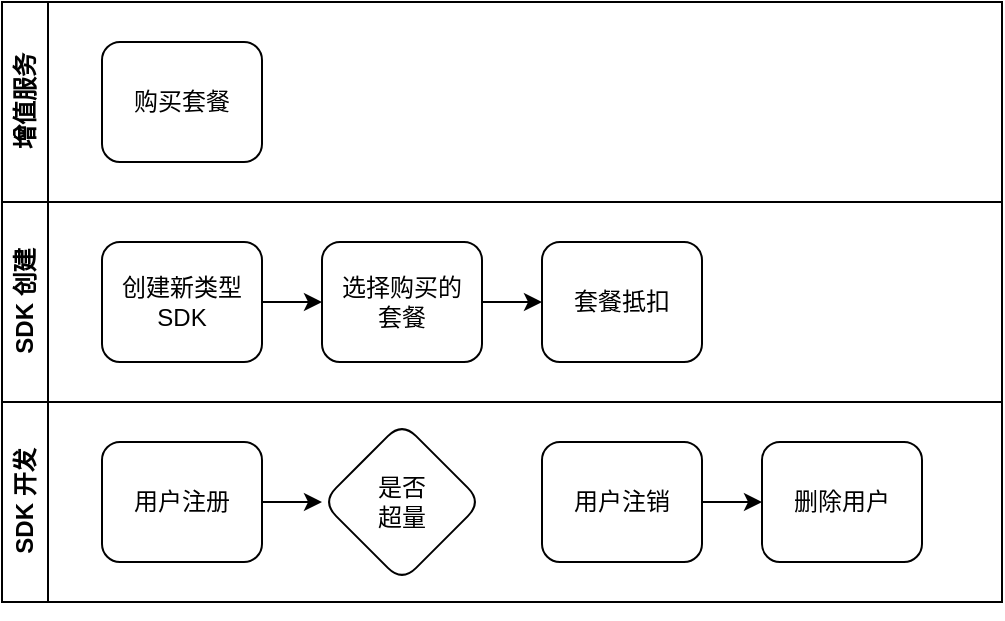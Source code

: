 <mxfile version="24.4.13" type="github">
  <diagram name="多 SDK 套餐" id="GKP_1afsvZRX7d36DQRf">
    <mxGraphModel dx="900" dy="528" grid="1" gridSize="10" guides="1" tooltips="1" connect="1" arrows="1" fold="1" page="1" pageScale="1" pageWidth="827" pageHeight="1169" math="0" shadow="0">
      <root>
        <mxCell id="0" />
        <mxCell id="1" parent="0" />
        <mxCell id="H1jCAznNCiDQPqvQXg3_-2" value="" style="swimlane;startSize=0;" vertex="1" parent="1">
          <mxGeometry x="10" y="10" width="500" height="300" as="geometry" />
        </mxCell>
        <mxCell id="H1jCAznNCiDQPqvQXg3_-3" value="增值服务" style="swimlane;horizontal=0;whiteSpace=wrap;html=1;" vertex="1" parent="H1jCAznNCiDQPqvQXg3_-2">
          <mxGeometry width="500" height="100" as="geometry" />
        </mxCell>
        <mxCell id="H1jCAznNCiDQPqvQXg3_-11" value="购买套餐" style="rounded=1;whiteSpace=wrap;html=1;" vertex="1" parent="H1jCAznNCiDQPqvQXg3_-3">
          <mxGeometry x="50" y="20" width="80" height="60" as="geometry" />
        </mxCell>
        <mxCell id="H1jCAznNCiDQPqvQXg3_-8" value="SDK 创建" style="swimlane;horizontal=0;whiteSpace=wrap;html=1;" vertex="1" parent="H1jCAznNCiDQPqvQXg3_-2">
          <mxGeometry y="100" width="500" height="100" as="geometry" />
        </mxCell>
        <mxCell id="H1jCAznNCiDQPqvQXg3_-14" value="" style="edgeStyle=orthogonalEdgeStyle;rounded=0;orthogonalLoop=1;jettySize=auto;html=1;" edge="1" parent="H1jCAznNCiDQPqvQXg3_-8" source="H1jCAznNCiDQPqvQXg3_-12" target="H1jCAznNCiDQPqvQXg3_-13">
          <mxGeometry relative="1" as="geometry" />
        </mxCell>
        <mxCell id="H1jCAznNCiDQPqvQXg3_-12" value="创建新类型 SDK" style="rounded=1;whiteSpace=wrap;html=1;" vertex="1" parent="H1jCAznNCiDQPqvQXg3_-8">
          <mxGeometry x="50" y="20" width="80" height="60" as="geometry" />
        </mxCell>
        <mxCell id="H1jCAznNCiDQPqvQXg3_-16" value="" style="edgeStyle=orthogonalEdgeStyle;rounded=0;orthogonalLoop=1;jettySize=auto;html=1;" edge="1" parent="H1jCAznNCiDQPqvQXg3_-8" source="H1jCAznNCiDQPqvQXg3_-13" target="H1jCAznNCiDQPqvQXg3_-15">
          <mxGeometry relative="1" as="geometry" />
        </mxCell>
        <mxCell id="H1jCAznNCiDQPqvQXg3_-13" value="选择购买的&lt;div&gt;套餐&lt;/div&gt;" style="rounded=1;whiteSpace=wrap;html=1;" vertex="1" parent="H1jCAznNCiDQPqvQXg3_-8">
          <mxGeometry x="160" y="20" width="80" height="60" as="geometry" />
        </mxCell>
        <mxCell id="H1jCAznNCiDQPqvQXg3_-15" value="套餐抵扣" style="rounded=1;whiteSpace=wrap;html=1;" vertex="1" parent="H1jCAznNCiDQPqvQXg3_-8">
          <mxGeometry x="270" y="20" width="80" height="60" as="geometry" />
        </mxCell>
        <mxCell id="H1jCAznNCiDQPqvQXg3_-9" value="SDK 开发" style="swimlane;horizontal=0;whiteSpace=wrap;html=1;" vertex="1" parent="H1jCAznNCiDQPqvQXg3_-2">
          <mxGeometry y="200" width="500" height="100" as="geometry" />
        </mxCell>
        <mxCell id="H1jCAznNCiDQPqvQXg3_-21" value="" style="edgeStyle=orthogonalEdgeStyle;rounded=0;orthogonalLoop=1;jettySize=auto;html=1;" edge="1" parent="H1jCAznNCiDQPqvQXg3_-9" source="H1jCAznNCiDQPqvQXg3_-17" target="H1jCAznNCiDQPqvQXg3_-20">
          <mxGeometry relative="1" as="geometry" />
        </mxCell>
        <mxCell id="H1jCAznNCiDQPqvQXg3_-17" value="用户注册" style="rounded=1;whiteSpace=wrap;html=1;" vertex="1" parent="H1jCAznNCiDQPqvQXg3_-9">
          <mxGeometry x="50" y="20" width="80" height="60" as="geometry" />
        </mxCell>
        <mxCell id="H1jCAznNCiDQPqvQXg3_-20" value="是否&lt;div&gt;超量&lt;/div&gt;" style="rhombus;whiteSpace=wrap;html=1;rounded=1;" vertex="1" parent="H1jCAznNCiDQPqvQXg3_-9">
          <mxGeometry x="160" y="10" width="80" height="80" as="geometry" />
        </mxCell>
        <mxCell id="H1jCAznNCiDQPqvQXg3_-24" value="" style="edgeStyle=orthogonalEdgeStyle;rounded=0;orthogonalLoop=1;jettySize=auto;html=1;" edge="1" parent="H1jCAznNCiDQPqvQXg3_-9" source="H1jCAznNCiDQPqvQXg3_-22" target="H1jCAznNCiDQPqvQXg3_-23">
          <mxGeometry relative="1" as="geometry" />
        </mxCell>
        <mxCell id="H1jCAznNCiDQPqvQXg3_-22" value="用户注销" style="rounded=1;whiteSpace=wrap;html=1;" vertex="1" parent="H1jCAznNCiDQPqvQXg3_-9">
          <mxGeometry x="270" y="20" width="80" height="60" as="geometry" />
        </mxCell>
        <mxCell id="H1jCAznNCiDQPqvQXg3_-23" value="删除用户" style="rounded=1;whiteSpace=wrap;html=1;" vertex="1" parent="H1jCAznNCiDQPqvQXg3_-9">
          <mxGeometry x="380" y="20" width="80" height="60" as="geometry" />
        </mxCell>
        <mxCell id="H1jCAznNCiDQPqvQXg3_-10" style="edgeStyle=orthogonalEdgeStyle;rounded=0;orthogonalLoop=1;jettySize=auto;html=1;exitX=0.5;exitY=1;exitDx=0;exitDy=0;" edge="1" parent="1" source="H1jCAznNCiDQPqvQXg3_-2" target="H1jCAznNCiDQPqvQXg3_-2">
          <mxGeometry relative="1" as="geometry" />
        </mxCell>
      </root>
    </mxGraphModel>
  </diagram>
</mxfile>
